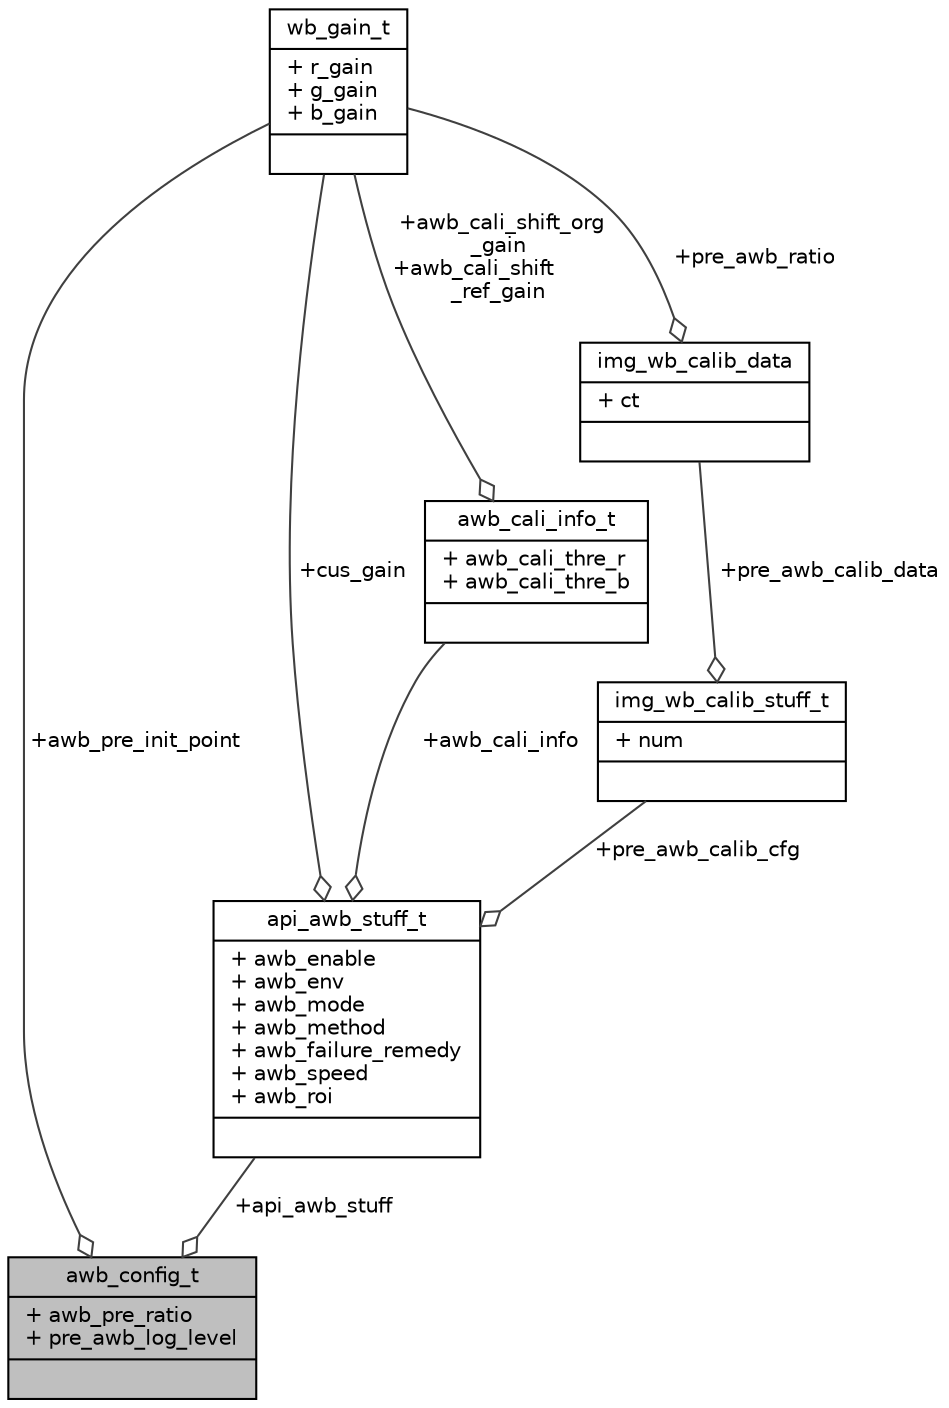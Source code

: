 digraph "awb_config_t"
{
 // INTERACTIVE_SVG=YES
 // LATEX_PDF_SIZE
  bgcolor="transparent";
  edge [fontname="Helvetica",fontsize="10",labelfontname="Helvetica",labelfontsize="10"];
  node [fontname="Helvetica",fontsize="10",shape=record];
  Node1 [label="{awb_config_t\n|+ awb_pre_ratio\l+ pre_awb_log_level\l|}",height=0.2,width=0.4,color="black", fillcolor="grey75", style="filled", fontcolor="black",tooltip=" "];
  Node2 -> Node1 [color="grey25",fontsize="10",style="solid",label=" +api_awb_stuff" ,arrowhead="odiamond",fontname="Helvetica"];
  Node2 [label="{api_awb_stuff_t\n|+ awb_enable\l+ awb_env\l+ awb_mode\l+ awb_method\l+ awb_failure_remedy\l+ awb_speed\l+ awb_roi\l|}",height=0.2,width=0.4,color="black",URL="$d5/d21/structapi__awb__stuff__t.html",tooltip=" "];
  Node3 -> Node2 [color="grey25",fontsize="10",style="solid",label=" +cus_gain" ,arrowhead="odiamond",fontname="Helvetica"];
  Node3 [label="{wb_gain_t\n|+ r_gain\l+ g_gain\l+ b_gain\l|}",height=0.2,width=0.4,color="black",URL="$df/d9f/structwb__gain__t.html",tooltip="Description of wb_gain."];
  Node4 -> Node2 [color="grey25",fontsize="10",style="solid",label=" +awb_cali_info" ,arrowhead="odiamond",fontname="Helvetica"];
  Node4 [label="{awb_cali_info_t\n|+ awb_cali_thre_r\l+ awb_cali_thre_b\l|}",height=0.2,width=0.4,color="black",URL="$d8/d19/structawb__cali__info__t.html",tooltip="Description of AWB calibration information."];
  Node3 -> Node4 [color="grey25",fontsize="10",style="solid",label=" +awb_cali_shift_org\l_gain\n+awb_cali_shift\l_ref_gain" ,arrowhead="odiamond",fontname="Helvetica"];
  Node5 -> Node2 [color="grey25",fontsize="10",style="solid",label=" +pre_awb_calib_cfg" ,arrowhead="odiamond",fontname="Helvetica"];
  Node5 [label="{img_wb_calib_stuff_t\n|+ num\l|}",height=0.2,width=0.4,color="black",URL="$da/db0/structimg__wb__calib__stuff__t.html",tooltip=" "];
  Node6 -> Node5 [color="grey25",fontsize="10",style="solid",label=" +pre_awb_calib_data" ,arrowhead="odiamond",fontname="Helvetica"];
  Node6 [label="{img_wb_calib_data\n|+ ct\l|}",height=0.2,width=0.4,color="black",URL="$de/da1/structimg__wb__calib__data.html",tooltip=" "];
  Node3 -> Node6 [color="grey25",fontsize="10",style="solid",label=" +pre_awb_ratio" ,arrowhead="odiamond",fontname="Helvetica"];
  Node3 -> Node1 [color="grey25",fontsize="10",style="solid",label=" +awb_pre_init_point" ,arrowhead="odiamond",fontname="Helvetica"];
}
